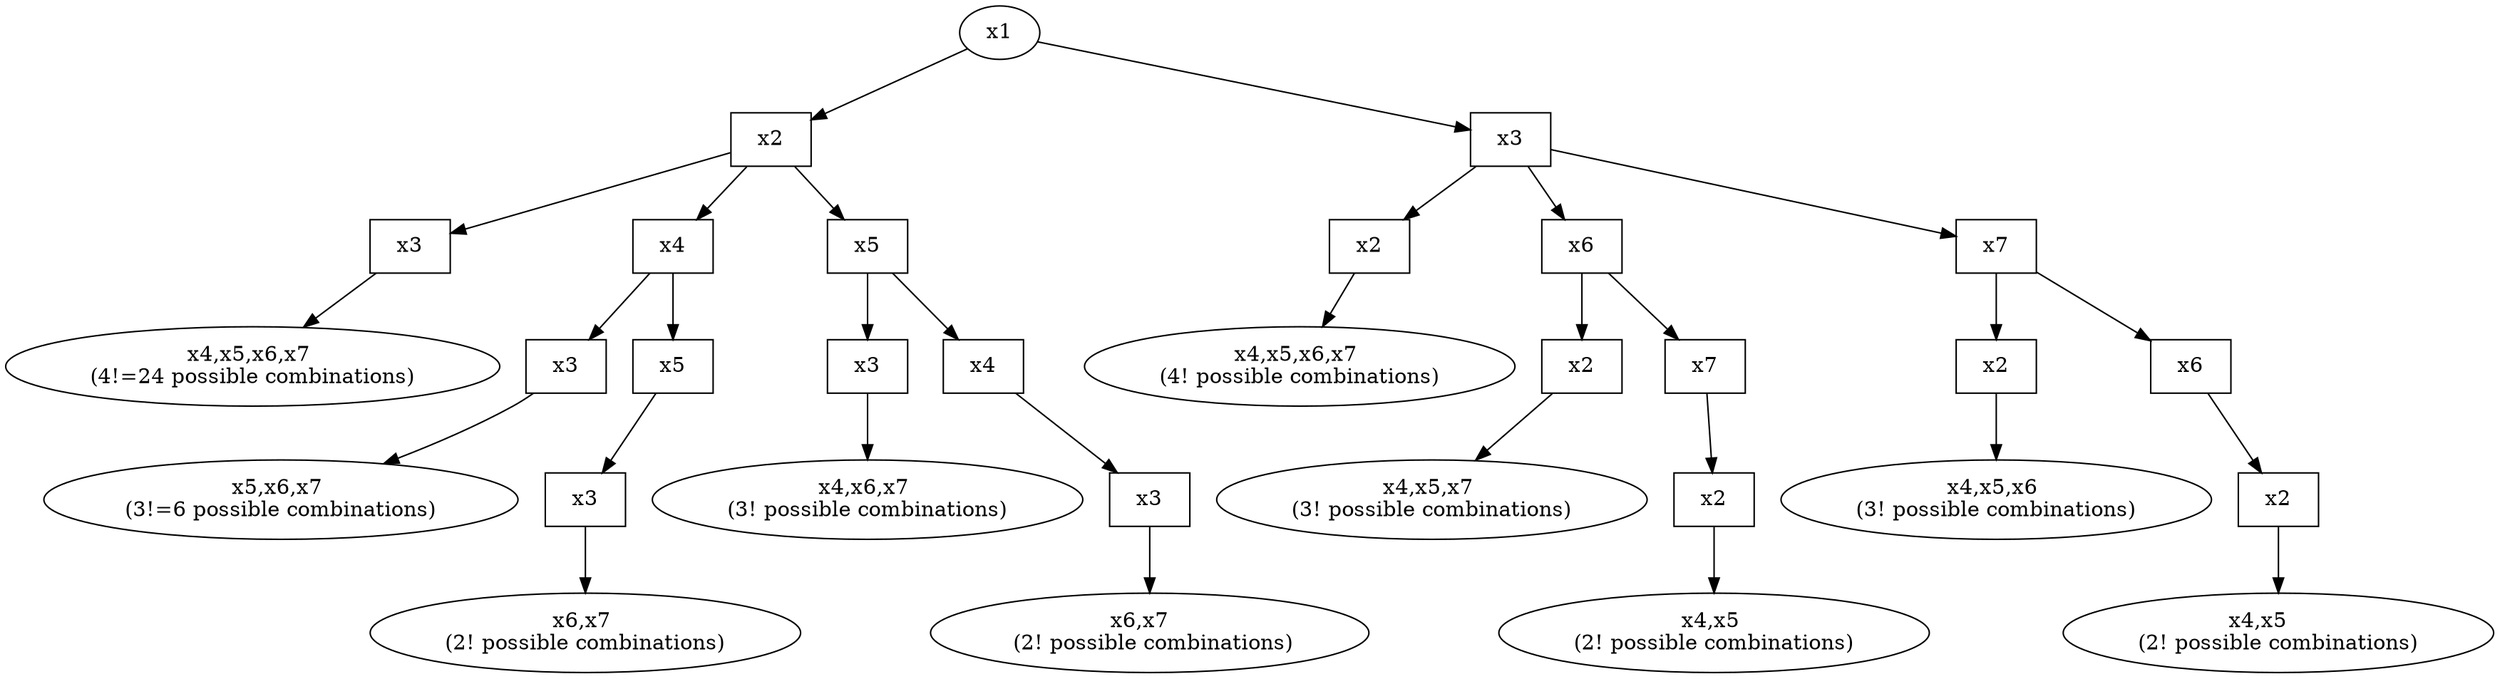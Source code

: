 digraph test123 {
//shape=diamond,color="blue"
//cool

x21  [label="x2", shape=box]
x22  [label="x2", shape=box]
x23  [label="x2", shape=box]
x24  [label="x2", shape=box]
x25  [label="x2", shape=box]
x26  [label="x2", shape=box]

x31  [label="x3", shape=box]
x32  [label="x3", shape=box]
x33  [label="x3", shape=box]
x34  [label="x3", shape=box]
x35  [label="x3", shape=box]
x36  [label="x3", shape=box]
	

x41  [label="x4", shape=box]
x42  [label="x4", shape=box]

x61  [label="x6", shape=box]
x62  [label="x6", shape=box]

x51  [label="x5", shape=box]
x52  [label="x5", shape=box]

x71  [label="x7", shape=box]
x72  [label="x7", shape=box]
	
	
	x1->x21;
	x1->x31;

	x21->x41;
	x21->x51;
	x21->x32;

	x41->x52;
	x41->x33;
	x51->x42;
	x51->x34;

	x32->"x4,x5,x6,x7 \n(4!=24 possible combinations)";

	x52->x35;
	x35->"x6,x7 \n(2! possible combinations)";

	x33->"x5,x6,x7 \n(3!=6 possible combinations)";
	x42->x36;	
	x36->"x6,x7   \n (2! possible combinations)";
	x34->"x4,x6,x7 \n(3! possible combinations)";



	x31->x61;
	x31->x71;
	x31->x22;

	x61->x23;
	x61->x72;
	x23->"x4,x5,x7 \n(3! possible combinations)";
	x72->x25;
	x25->"x4,x5 \n(2! possible combinations)";

	x71->x24;
	x71->x62;
	x24->"x4,x5,x6 \n(3! possible combinations)";
	x62->x26;
	x26->"x4,x5      \n(2! possible combinations)";

	x22->"x4,x5,x6,x7 \n(4! possible combinations)";



}
